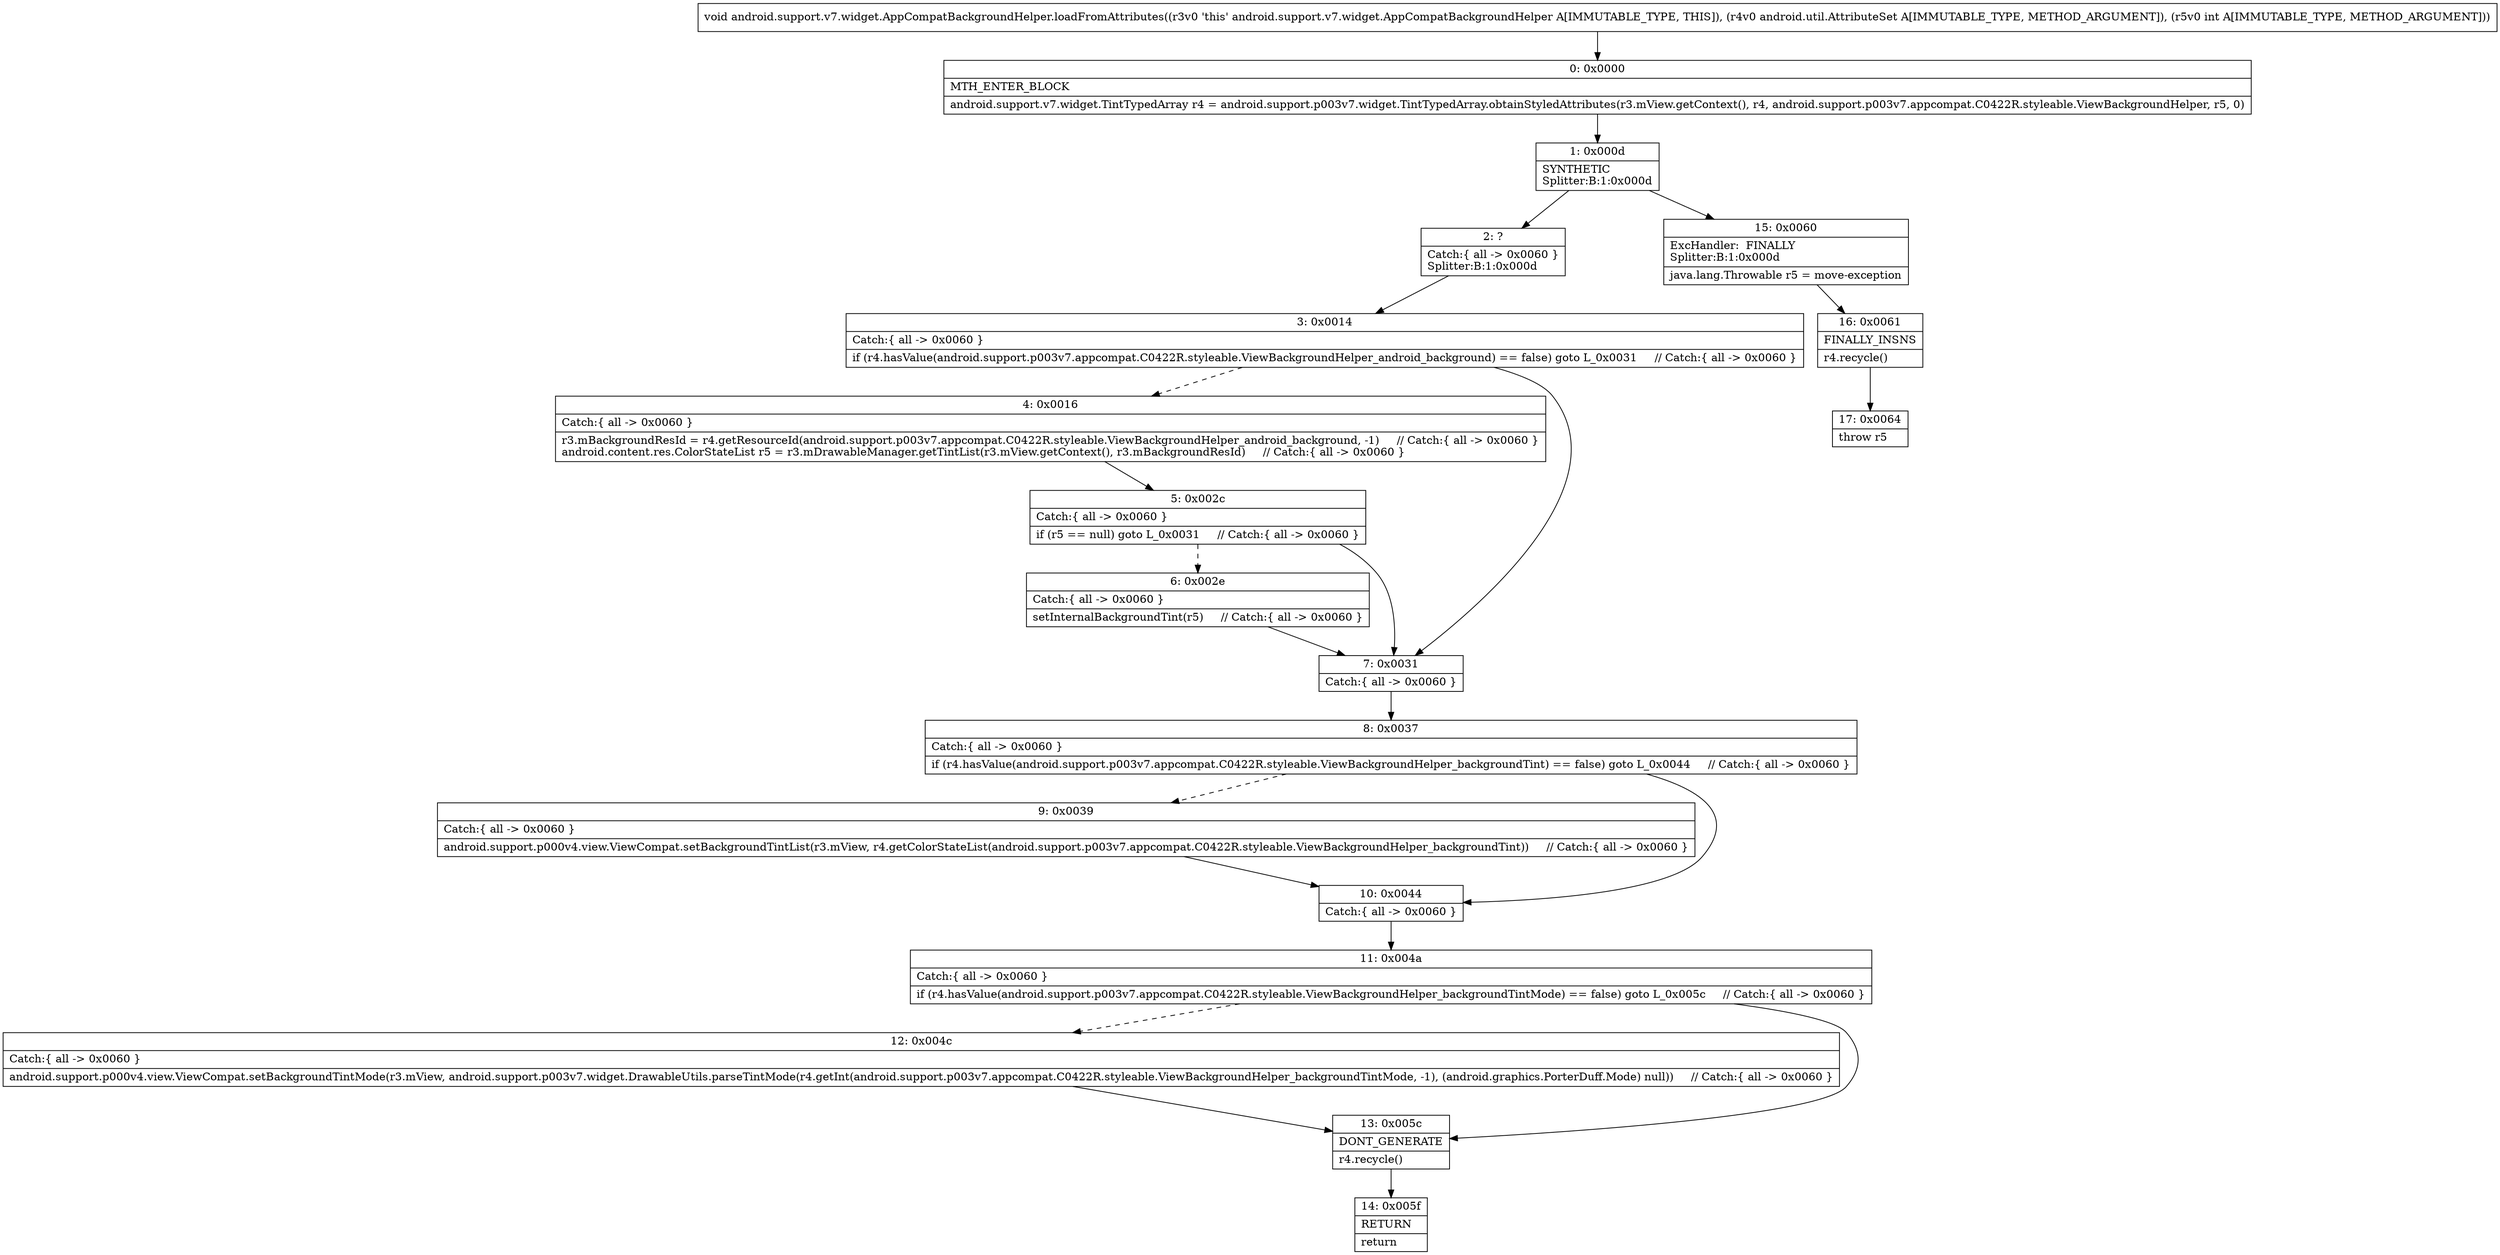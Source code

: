 digraph "CFG forandroid.support.v7.widget.AppCompatBackgroundHelper.loadFromAttributes(Landroid\/util\/AttributeSet;I)V" {
Node_0 [shape=record,label="{0\:\ 0x0000|MTH_ENTER_BLOCK\l|android.support.v7.widget.TintTypedArray r4 = android.support.p003v7.widget.TintTypedArray.obtainStyledAttributes(r3.mView.getContext(), r4, android.support.p003v7.appcompat.C0422R.styleable.ViewBackgroundHelper, r5, 0)\l}"];
Node_1 [shape=record,label="{1\:\ 0x000d|SYNTHETIC\lSplitter:B:1:0x000d\l}"];
Node_2 [shape=record,label="{2\:\ ?|Catch:\{ all \-\> 0x0060 \}\lSplitter:B:1:0x000d\l}"];
Node_3 [shape=record,label="{3\:\ 0x0014|Catch:\{ all \-\> 0x0060 \}\l|if (r4.hasValue(android.support.p003v7.appcompat.C0422R.styleable.ViewBackgroundHelper_android_background) == false) goto L_0x0031     \/\/ Catch:\{ all \-\> 0x0060 \}\l}"];
Node_4 [shape=record,label="{4\:\ 0x0016|Catch:\{ all \-\> 0x0060 \}\l|r3.mBackgroundResId = r4.getResourceId(android.support.p003v7.appcompat.C0422R.styleable.ViewBackgroundHelper_android_background, \-1)     \/\/ Catch:\{ all \-\> 0x0060 \}\landroid.content.res.ColorStateList r5 = r3.mDrawableManager.getTintList(r3.mView.getContext(), r3.mBackgroundResId)     \/\/ Catch:\{ all \-\> 0x0060 \}\l}"];
Node_5 [shape=record,label="{5\:\ 0x002c|Catch:\{ all \-\> 0x0060 \}\l|if (r5 == null) goto L_0x0031     \/\/ Catch:\{ all \-\> 0x0060 \}\l}"];
Node_6 [shape=record,label="{6\:\ 0x002e|Catch:\{ all \-\> 0x0060 \}\l|setInternalBackgroundTint(r5)     \/\/ Catch:\{ all \-\> 0x0060 \}\l}"];
Node_7 [shape=record,label="{7\:\ 0x0031|Catch:\{ all \-\> 0x0060 \}\l}"];
Node_8 [shape=record,label="{8\:\ 0x0037|Catch:\{ all \-\> 0x0060 \}\l|if (r4.hasValue(android.support.p003v7.appcompat.C0422R.styleable.ViewBackgroundHelper_backgroundTint) == false) goto L_0x0044     \/\/ Catch:\{ all \-\> 0x0060 \}\l}"];
Node_9 [shape=record,label="{9\:\ 0x0039|Catch:\{ all \-\> 0x0060 \}\l|android.support.p000v4.view.ViewCompat.setBackgroundTintList(r3.mView, r4.getColorStateList(android.support.p003v7.appcompat.C0422R.styleable.ViewBackgroundHelper_backgroundTint))     \/\/ Catch:\{ all \-\> 0x0060 \}\l}"];
Node_10 [shape=record,label="{10\:\ 0x0044|Catch:\{ all \-\> 0x0060 \}\l}"];
Node_11 [shape=record,label="{11\:\ 0x004a|Catch:\{ all \-\> 0x0060 \}\l|if (r4.hasValue(android.support.p003v7.appcompat.C0422R.styleable.ViewBackgroundHelper_backgroundTintMode) == false) goto L_0x005c     \/\/ Catch:\{ all \-\> 0x0060 \}\l}"];
Node_12 [shape=record,label="{12\:\ 0x004c|Catch:\{ all \-\> 0x0060 \}\l|android.support.p000v4.view.ViewCompat.setBackgroundTintMode(r3.mView, android.support.p003v7.widget.DrawableUtils.parseTintMode(r4.getInt(android.support.p003v7.appcompat.C0422R.styleable.ViewBackgroundHelper_backgroundTintMode, \-1), (android.graphics.PorterDuff.Mode) null))     \/\/ Catch:\{ all \-\> 0x0060 \}\l}"];
Node_13 [shape=record,label="{13\:\ 0x005c|DONT_GENERATE\l|r4.recycle()\l}"];
Node_14 [shape=record,label="{14\:\ 0x005f|RETURN\l|return\l}"];
Node_15 [shape=record,label="{15\:\ 0x0060|ExcHandler:  FINALLY\lSplitter:B:1:0x000d\l|java.lang.Throwable r5 = move\-exception\l}"];
Node_16 [shape=record,label="{16\:\ 0x0061|FINALLY_INSNS\l|r4.recycle()\l}"];
Node_17 [shape=record,label="{17\:\ 0x0064|throw r5\l}"];
MethodNode[shape=record,label="{void android.support.v7.widget.AppCompatBackgroundHelper.loadFromAttributes((r3v0 'this' android.support.v7.widget.AppCompatBackgroundHelper A[IMMUTABLE_TYPE, THIS]), (r4v0 android.util.AttributeSet A[IMMUTABLE_TYPE, METHOD_ARGUMENT]), (r5v0 int A[IMMUTABLE_TYPE, METHOD_ARGUMENT])) }"];
MethodNode -> Node_0;
Node_0 -> Node_1;
Node_1 -> Node_2;
Node_1 -> Node_15;
Node_2 -> Node_3;
Node_3 -> Node_4[style=dashed];
Node_3 -> Node_7;
Node_4 -> Node_5;
Node_5 -> Node_6[style=dashed];
Node_5 -> Node_7;
Node_6 -> Node_7;
Node_7 -> Node_8;
Node_8 -> Node_9[style=dashed];
Node_8 -> Node_10;
Node_9 -> Node_10;
Node_10 -> Node_11;
Node_11 -> Node_12[style=dashed];
Node_11 -> Node_13;
Node_12 -> Node_13;
Node_13 -> Node_14;
Node_15 -> Node_16;
Node_16 -> Node_17;
}

